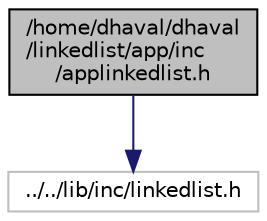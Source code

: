 digraph "/home/dhaval/dhaval/linkedlist/app/inc/applinkedlist.h"
{
 // LATEX_PDF_SIZE
  edge [fontname="Helvetica",fontsize="10",labelfontname="Helvetica",labelfontsize="10"];
  node [fontname="Helvetica",fontsize="10",shape=record];
  Node1 [label="/home/dhaval/dhaval\l/linkedlist/app/inc\l/applinkedlist.h",height=0.2,width=0.4,color="black", fillcolor="grey75", style="filled", fontcolor="black",tooltip=" "];
  Node1 -> Node2 [color="midnightblue",fontsize="10",style="solid",fontname="Helvetica"];
  Node2 [label="../../lib/inc/linkedlist.h",height=0.2,width=0.4,color="grey75", fillcolor="white", style="filled",tooltip=" "];
}
